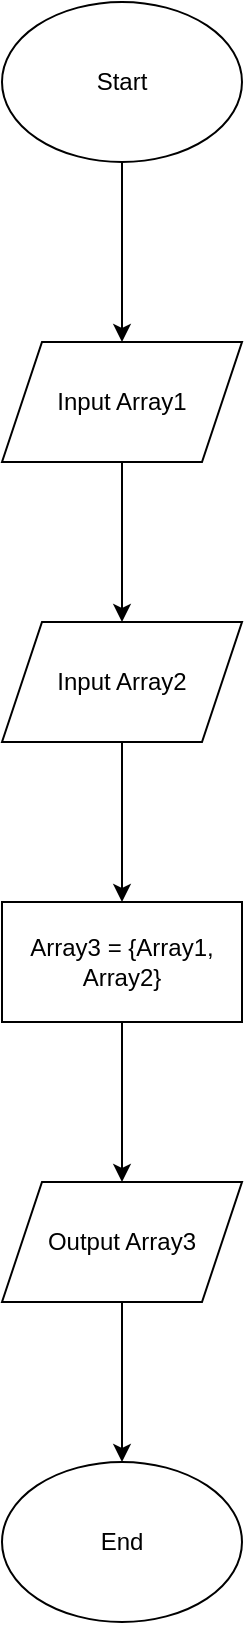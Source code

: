 <mxfile version="25.0.1">
  <diagram name="หน้า-1" id="wiDFs4h6S8b2kyeVFRR_">
    <mxGraphModel dx="1050" dy="530" grid="1" gridSize="10" guides="1" tooltips="1" connect="1" arrows="1" fold="1" page="1" pageScale="1" pageWidth="827" pageHeight="1169" math="0" shadow="0">
      <root>
        <mxCell id="0" />
        <mxCell id="1" parent="0" />
        <mxCell id="Sz0veKR2lUwQykBHYZTU-3" value="" style="edgeStyle=orthogonalEdgeStyle;rounded=0;orthogonalLoop=1;jettySize=auto;html=1;" edge="1" parent="1" source="Sz0veKR2lUwQykBHYZTU-1" target="Sz0veKR2lUwQykBHYZTU-2">
          <mxGeometry relative="1" as="geometry" />
        </mxCell>
        <mxCell id="Sz0veKR2lUwQykBHYZTU-1" value="Start" style="ellipse;whiteSpace=wrap;html=1;" vertex="1" parent="1">
          <mxGeometry x="354" y="10" width="120" height="80" as="geometry" />
        </mxCell>
        <mxCell id="Sz0veKR2lUwQykBHYZTU-5" value="" style="edgeStyle=orthogonalEdgeStyle;rounded=0;orthogonalLoop=1;jettySize=auto;html=1;" edge="1" parent="1" source="Sz0veKR2lUwQykBHYZTU-2" target="Sz0veKR2lUwQykBHYZTU-4">
          <mxGeometry relative="1" as="geometry" />
        </mxCell>
        <mxCell id="Sz0veKR2lUwQykBHYZTU-2" value="Input Array1" style="shape=parallelogram;perimeter=parallelogramPerimeter;whiteSpace=wrap;html=1;fixedSize=1;" vertex="1" parent="1">
          <mxGeometry x="354" y="180" width="120" height="60" as="geometry" />
        </mxCell>
        <mxCell id="Sz0veKR2lUwQykBHYZTU-7" value="" style="edgeStyle=orthogonalEdgeStyle;rounded=0;orthogonalLoop=1;jettySize=auto;html=1;" edge="1" parent="1" source="Sz0veKR2lUwQykBHYZTU-4" target="Sz0veKR2lUwQykBHYZTU-6">
          <mxGeometry relative="1" as="geometry" />
        </mxCell>
        <mxCell id="Sz0veKR2lUwQykBHYZTU-4" value="Input Array2" style="shape=parallelogram;perimeter=parallelogramPerimeter;whiteSpace=wrap;html=1;fixedSize=1;" vertex="1" parent="1">
          <mxGeometry x="354" y="320" width="120" height="60" as="geometry" />
        </mxCell>
        <mxCell id="Sz0veKR2lUwQykBHYZTU-9" value="" style="edgeStyle=orthogonalEdgeStyle;rounded=0;orthogonalLoop=1;jettySize=auto;html=1;" edge="1" parent="1" source="Sz0veKR2lUwQykBHYZTU-6" target="Sz0veKR2lUwQykBHYZTU-8">
          <mxGeometry relative="1" as="geometry" />
        </mxCell>
        <mxCell id="Sz0veKR2lUwQykBHYZTU-6" value="Array3 = {Array1, Array2}" style="whiteSpace=wrap;html=1;" vertex="1" parent="1">
          <mxGeometry x="354" y="460" width="120" height="60" as="geometry" />
        </mxCell>
        <mxCell id="Sz0veKR2lUwQykBHYZTU-11" value="" style="edgeStyle=orthogonalEdgeStyle;rounded=0;orthogonalLoop=1;jettySize=auto;html=1;" edge="1" parent="1" source="Sz0veKR2lUwQykBHYZTU-8" target="Sz0veKR2lUwQykBHYZTU-10">
          <mxGeometry relative="1" as="geometry" />
        </mxCell>
        <mxCell id="Sz0veKR2lUwQykBHYZTU-8" value="Output Array3" style="shape=parallelogram;perimeter=parallelogramPerimeter;whiteSpace=wrap;html=1;fixedSize=1;" vertex="1" parent="1">
          <mxGeometry x="354" y="600" width="120" height="60" as="geometry" />
        </mxCell>
        <mxCell id="Sz0veKR2lUwQykBHYZTU-10" value="End" style="ellipse;whiteSpace=wrap;html=1;" vertex="1" parent="1">
          <mxGeometry x="354" y="740" width="120" height="80" as="geometry" />
        </mxCell>
      </root>
    </mxGraphModel>
  </diagram>
</mxfile>
